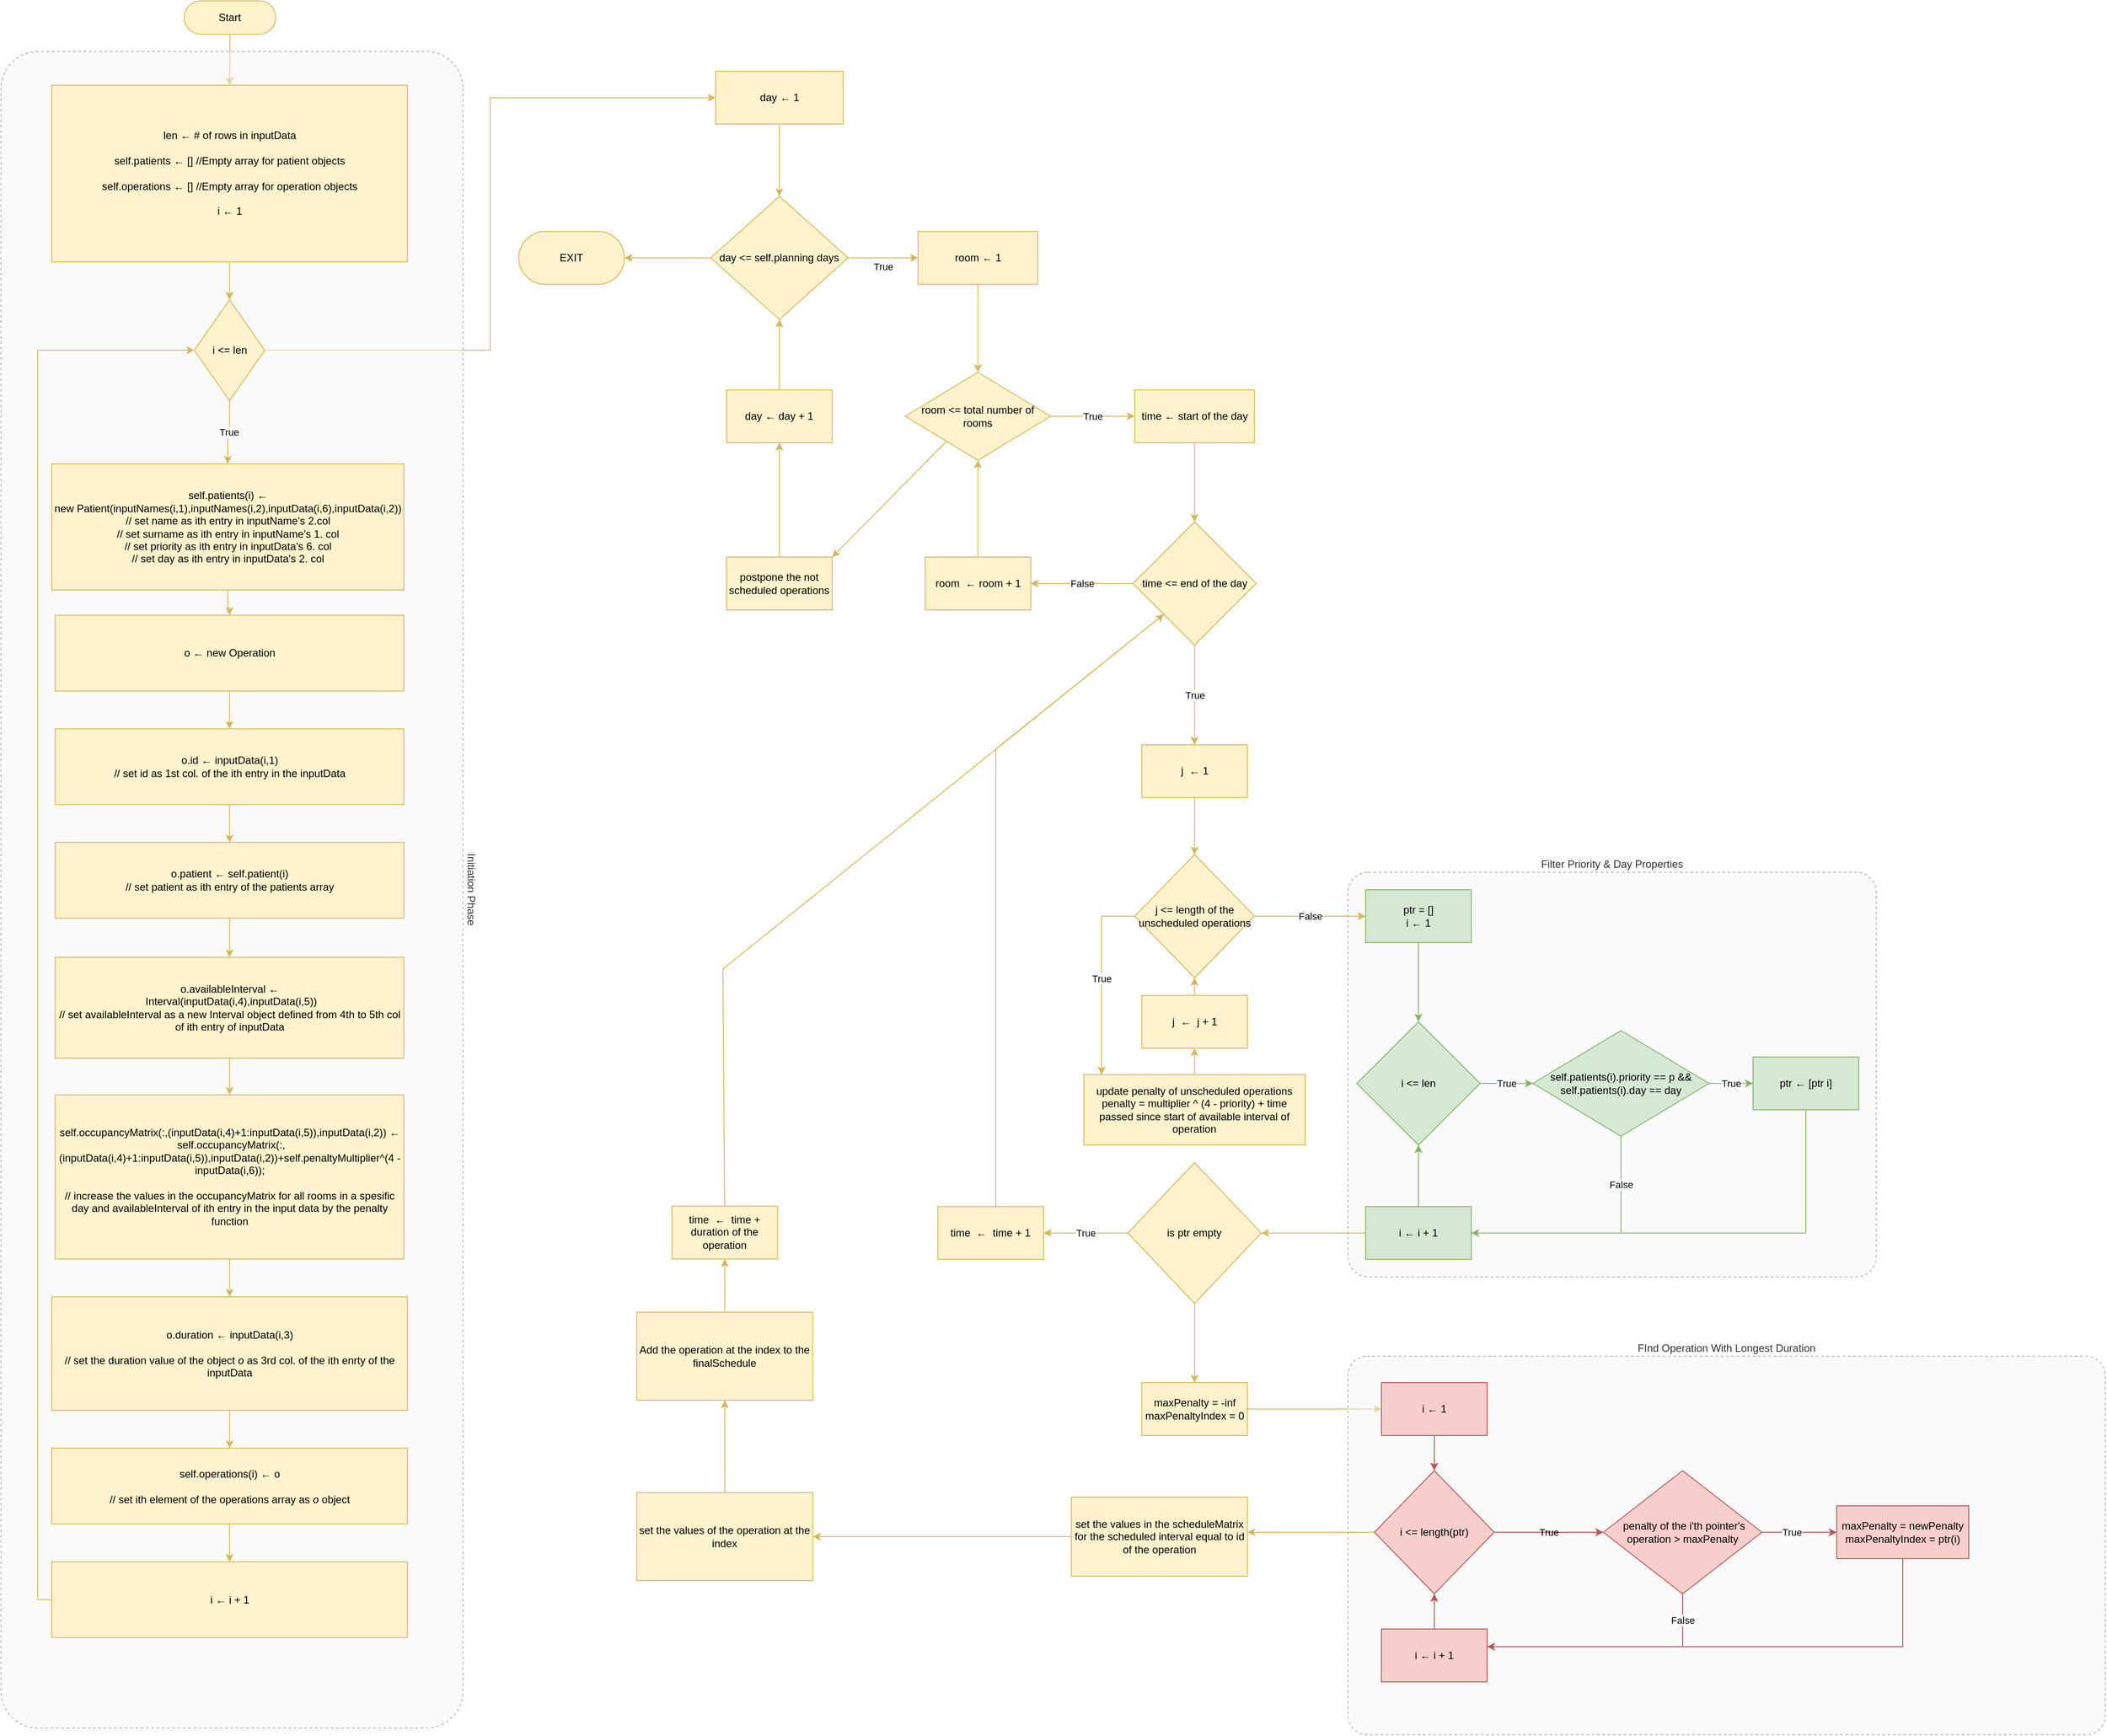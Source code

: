 <mxfile version="19.0.3" type="device"><diagram id="eNpWRdCB4nV_SBzrizRr" name="Page-1"><mxGraphModel dx="2170" dy="865" grid="1" gridSize="10" guides="1" tooltips="1" connect="1" arrows="1" fold="1" page="1" pageScale="1" pageWidth="850" pageHeight="1100" math="0" shadow="0"><root><mxCell id="0"/><mxCell id="1" parent="0"/><mxCell id="lg4ajutLQbC5wAwhE1oX-211" value="Filter Priority &amp;amp; Day Properties&lt;br&gt;" style="rounded=1;whiteSpace=wrap;html=1;dashed=1;opacity=50;perimeterSpacing=0;glass=0;sketch=0;strokeWidth=1;arcSize=5;labelPosition=center;verticalLabelPosition=top;align=center;verticalAlign=bottom;strokeColor=#666666;fillColor=#f5f5f5;fontColor=#333333;" vertex="1" parent="1"><mxGeometry x="720" y="1060.0" width="600" height="460" as="geometry"/></mxCell><mxCell id="lg4ajutLQbC5wAwhE1oX-5" value="Start" style="rounded=1;whiteSpace=wrap;html=1;arcSize=50;fillColor=#fff2cc;strokeColor=#d6b656;" vertex="1" parent="1"><mxGeometry x="-601.8" y="70" width="104" height="38" as="geometry"/></mxCell><mxCell id="lg4ajutLQbC5wAwhE1oX-17" value="" style="edgeStyle=orthogonalEdgeStyle;rounded=0;orthogonalLoop=1;jettySize=auto;html=1;fillColor=#fff2cc;strokeColor=#d6b656;" edge="1" parent="1" source="lg4ajutLQbC5wAwhE1oX-12" target="lg4ajutLQbC5wAwhE1oX-16"><mxGeometry relative="1" as="geometry"/></mxCell><mxCell id="lg4ajutLQbC5wAwhE1oX-12" value="day&amp;nbsp;← 1" style="rounded=0;whiteSpace=wrap;html=1;fillColor=#fff2cc;strokeColor=#d6b656;" vertex="1" parent="1"><mxGeometry x="1.7" y="150.0" width="145" height="60" as="geometry"/></mxCell><mxCell id="lg4ajutLQbC5wAwhE1oX-19" value="True" style="edgeStyle=orthogonalEdgeStyle;rounded=0;orthogonalLoop=1;jettySize=auto;html=1;fillColor=#fff2cc;strokeColor=#d6b656;" edge="1" parent="1" source="lg4ajutLQbC5wAwhE1oX-16" target="lg4ajutLQbC5wAwhE1oX-18"><mxGeometry x="-0.006" y="-10" relative="1" as="geometry"><mxPoint as="offset"/></mxGeometry></mxCell><mxCell id="lg4ajutLQbC5wAwhE1oX-198" value="" style="edgeStyle=orthogonalEdgeStyle;rounded=0;orthogonalLoop=1;jettySize=auto;html=1;startArrow=none;startFill=0;endArrow=classic;endFill=1;strokeColor=#d6b656;fillColor=#fff2cc;" edge="1" parent="1" source="lg4ajutLQbC5wAwhE1oX-16" target="lg4ajutLQbC5wAwhE1oX-197"><mxGeometry relative="1" as="geometry"/></mxCell><mxCell id="lg4ajutLQbC5wAwhE1oX-16" value="day &amp;lt;= self.planning days" style="rhombus;whiteSpace=wrap;html=1;rounded=0;fillColor=#fff2cc;strokeColor=#d6b656;" vertex="1" parent="1"><mxGeometry x="-3.8" y="292.0" width="156" height="140" as="geometry"/></mxCell><mxCell id="lg4ajutLQbC5wAwhE1oX-21" value="" style="edgeStyle=orthogonalEdgeStyle;rounded=0;orthogonalLoop=1;jettySize=auto;html=1;fillColor=#fff2cc;strokeColor=#d6b656;" edge="1" parent="1" source="lg4ajutLQbC5wAwhE1oX-18" target="lg4ajutLQbC5wAwhE1oX-20"><mxGeometry relative="1" as="geometry"><Array as="points"><mxPoint x="299.7" y="492.0"/><mxPoint x="299.7" y="492.0"/></Array></mxGeometry></mxCell><mxCell id="lg4ajutLQbC5wAwhE1oX-18" value="room ← 1" style="whiteSpace=wrap;html=1;rounded=0;fillColor=#fff2cc;strokeColor=#d6b656;" vertex="1" parent="1"><mxGeometry x="231.7" y="332.0" width="136" height="60" as="geometry"/></mxCell><mxCell id="lg4ajutLQbC5wAwhE1oX-23" value="True" style="edgeStyle=orthogonalEdgeStyle;rounded=0;orthogonalLoop=1;jettySize=auto;html=1;fillColor=#fff2cc;strokeColor=#d6b656;entryX=0;entryY=0.5;entryDx=0;entryDy=0;" edge="1" parent="1" source="lg4ajutLQbC5wAwhE1oX-20" target="lg4ajutLQbC5wAwhE1oX-205"><mxGeometry x="0.001" relative="1" as="geometry"><mxPoint x="420" y="630" as="targetPoint"/><mxPoint as="offset"/></mxGeometry></mxCell><mxCell id="lg4ajutLQbC5wAwhE1oX-282" style="edgeStyle=none;rounded=0;orthogonalLoop=1;jettySize=auto;html=1;exitX=0.283;exitY=0.785;exitDx=0;exitDy=0;entryX=1;entryY=0;entryDx=0;entryDy=0;labelBackgroundColor=default;startArrow=none;startFill=0;endArrow=classic;endFill=1;strokeColor=#d6b656;elbow=vertical;exitPerimeter=0;fillColor=#fff2cc;" edge="1" parent="1" source="lg4ajutLQbC5wAwhE1oX-20" target="lg4ajutLQbC5wAwhE1oX-281"><mxGeometry relative="1" as="geometry"/></mxCell><mxCell id="lg4ajutLQbC5wAwhE1oX-20" value="room &amp;lt;= total number of rooms" style="rhombus;whiteSpace=wrap;html=1;rounded=0;fillColor=#fff2cc;strokeColor=#d6b656;" vertex="1" parent="1"><mxGeometry x="217.2" y="492.0" width="165" height="100" as="geometry"/></mxCell><mxCell id="lg4ajutLQbC5wAwhE1oX-105" value="False" style="edgeStyle=orthogonalEdgeStyle;rounded=0;orthogonalLoop=1;jettySize=auto;html=1;startArrow=none;startFill=0;endArrow=classic;endFill=1;strokeColor=#d6b656;fillColor=#fff2cc;" edge="1" parent="1" source="lg4ajutLQbC5wAwhE1oX-74" target="lg4ajutLQbC5wAwhE1oX-104"><mxGeometry relative="1" as="geometry"/></mxCell><mxCell id="lg4ajutLQbC5wAwhE1oX-108" value="True" style="edgeStyle=orthogonalEdgeStyle;rounded=0;orthogonalLoop=1;jettySize=auto;html=1;startArrow=none;startFill=0;endArrow=classic;endFill=1;strokeColor=#d6b656;fillColor=#fff2cc;exitX=0.5;exitY=1;exitDx=0;exitDy=0;entryX=0.5;entryY=0;entryDx=0;entryDy=0;" edge="1" parent="1" source="lg4ajutLQbC5wAwhE1oX-74" target="lg4ajutLQbC5wAwhE1oX-76"><mxGeometry relative="1" as="geometry"><Array as="points"><mxPoint x="546" y="860"/><mxPoint x="546" y="860"/></Array></mxGeometry></mxCell><mxCell id="lg4ajutLQbC5wAwhE1oX-74" value="time &amp;lt;= end of the day" style="rhombus;whiteSpace=wrap;html=1;rounded=0;fillColor=#fff2cc;strokeColor=#d6b656;" vertex="1" parent="1"><mxGeometry x="475.7" y="662.0" width="140" height="140" as="geometry"/></mxCell><mxCell id="lg4ajutLQbC5wAwhE1oX-101" style="edgeStyle=orthogonalEdgeStyle;rounded=0;orthogonalLoop=1;jettySize=auto;html=1;entryX=0.5;entryY=1;entryDx=0;entryDy=0;startArrow=none;startFill=0;endArrow=classic;endFill=1;strokeColor=#d6b656;fillColor=#fff2cc;" edge="1" parent="1" source="lg4ajutLQbC5wAwhE1oX-99" target="lg4ajutLQbC5wAwhE1oX-16"><mxGeometry relative="1" as="geometry"/></mxCell><mxCell id="lg4ajutLQbC5wAwhE1oX-99" value="day&amp;nbsp;← day + 1" style="whiteSpace=wrap;html=1;rounded=0;fillColor=#fff2cc;strokeColor=#d6b656;" vertex="1" parent="1"><mxGeometry x="14.2" y="512.0" width="120" height="60" as="geometry"/></mxCell><mxCell id="lg4ajutLQbC5wAwhE1oX-106" style="edgeStyle=orthogonalEdgeStyle;rounded=0;orthogonalLoop=1;jettySize=auto;html=1;entryX=0.5;entryY=1;entryDx=0;entryDy=0;startArrow=none;startFill=0;endArrow=classic;endFill=1;strokeColor=#d6b656;fillColor=#fff2cc;" edge="1" parent="1" source="lg4ajutLQbC5wAwhE1oX-104" target="lg4ajutLQbC5wAwhE1oX-20"><mxGeometry relative="1" as="geometry"/></mxCell><mxCell id="lg4ajutLQbC5wAwhE1oX-104" value="room&amp;nbsp;&amp;nbsp;← room + 1" style="whiteSpace=wrap;html=1;rounded=0;fillColor=#fff2cc;strokeColor=#d6b656;" vertex="1" parent="1"><mxGeometry x="239.7" y="702.0" width="120" height="60" as="geometry"/></mxCell><mxCell id="lg4ajutLQbC5wAwhE1oX-228" value="False" style="edgeStyle=orthogonalEdgeStyle;rounded=0;orthogonalLoop=1;jettySize=auto;html=1;labelBackgroundColor=default;startArrow=none;startFill=0;endArrow=classic;endFill=1;strokeColor=#d6b656;fillColor=#fff2cc;" edge="1" parent="1" source="lg4ajutLQbC5wAwhE1oX-80" target="lg4ajutLQbC5wAwhE1oX-212"><mxGeometry relative="1" as="geometry"/></mxCell><mxCell id="lg4ajutLQbC5wAwhE1oX-234" value="True" style="edgeStyle=orthogonalEdgeStyle;rounded=0;orthogonalLoop=1;jettySize=auto;html=1;labelBackgroundColor=default;startArrow=none;startFill=0;endArrow=classic;endFill=1;strokeColor=#d6b656;fillColor=#fff2cc;" edge="1" parent="1" source="lg4ajutLQbC5wAwhE1oX-80" target="lg4ajutLQbC5wAwhE1oX-82"><mxGeometry relative="1" as="geometry"><Array as="points"><mxPoint x="440" y="1110"/><mxPoint x="440" y="1320"/></Array></mxGeometry></mxCell><mxCell id="lg4ajutLQbC5wAwhE1oX-80" value="j &amp;lt;= length of the unscheduled operations" style="rhombus;whiteSpace=wrap;html=1;rounded=0;fillColor=#fff2cc;strokeColor=#d6b656;" vertex="1" parent="1"><mxGeometry x="477.7" y="1040" width="136" height="140" as="geometry"/></mxCell><mxCell id="lg4ajutLQbC5wAwhE1oX-233" style="edgeStyle=orthogonalEdgeStyle;rounded=0;orthogonalLoop=1;jettySize=auto;html=1;entryX=0.5;entryY=1;entryDx=0;entryDy=0;labelBackgroundColor=default;startArrow=none;startFill=0;endArrow=classic;endFill=1;strokeColor=#d6b656;fillColor=#fff2cc;" edge="1" parent="1" source="lg4ajutLQbC5wAwhE1oX-82" target="lg4ajutLQbC5wAwhE1oX-89"><mxGeometry relative="1" as="geometry"/></mxCell><mxCell id="lg4ajutLQbC5wAwhE1oX-82" value="update penalty of unscheduled operations&lt;br&gt;penalty = multiplier ^ (4 - priority) + time passed since start of available interval of operation" style="whiteSpace=wrap;html=1;rounded=0;fillColor=#fff2cc;strokeColor=#d6b656;" vertex="1" parent="1"><mxGeometry x="420" y="1290" width="251.4" height="80" as="geometry"/></mxCell><mxCell id="lg4ajutLQbC5wAwhE1oX-89" value="j&amp;nbsp;&amp;nbsp;←&amp;nbsp; j + 1" style="whiteSpace=wrap;html=1;rounded=0;fillColor=#fff2cc;strokeColor=#d6b656;" vertex="1" parent="1"><mxGeometry x="485.7" y="1200" width="120" height="60" as="geometry"/></mxCell><mxCell id="lg4ajutLQbC5wAwhE1oX-91" style="edgeStyle=orthogonalEdgeStyle;rounded=0;orthogonalLoop=1;jettySize=auto;html=1;startArrow=none;startFill=0;endArrow=classic;endFill=1;strokeColor=#d6b656;entryX=0.5;entryY=1;entryDx=0;entryDy=0;fillColor=#fff2cc;" edge="1" parent="1" source="lg4ajutLQbC5wAwhE1oX-89" target="lg4ajutLQbC5wAwhE1oX-80"><mxGeometry relative="1" as="geometry"><mxPoint x="858" y="965.19" as="targetPoint"/></mxGeometry></mxCell><mxCell id="lg4ajutLQbC5wAwhE1oX-76" value="j&amp;nbsp;&amp;nbsp;← 1" style="whiteSpace=wrap;html=1;rounded=0;fillColor=#fff2cc;strokeColor=#d6b656;" vertex="1" parent="1"><mxGeometry x="485.7" y="915.19" width="120" height="60" as="geometry"/></mxCell><mxCell id="lg4ajutLQbC5wAwhE1oX-81" value="" style="edgeStyle=orthogonalEdgeStyle;rounded=0;orthogonalLoop=1;jettySize=auto;html=1;startArrow=none;startFill=0;endArrow=classic;endFill=1;strokeColor=#d6b656;fillColor=#fff2cc;entryX=0.5;entryY=0;entryDx=0;entryDy=0;" edge="1" parent="1" source="lg4ajutLQbC5wAwhE1oX-76" target="lg4ajutLQbC5wAwhE1oX-80"><mxGeometry relative="1" as="geometry"><mxPoint x="858" y="802" as="targetPoint"/></mxGeometry></mxCell><mxCell id="lg4ajutLQbC5wAwhE1oX-197" value="EXIT" style="whiteSpace=wrap;html=1;rounded=1;arcSize=50;fillColor=#fff2cc;strokeColor=#d6b656;" vertex="1" parent="1"><mxGeometry x="-221.8" y="332.0" width="120" height="60" as="geometry"/></mxCell><mxCell id="lg4ajutLQbC5wAwhE1oX-26" style="edgeStyle=orthogonalEdgeStyle;rounded=0;orthogonalLoop=1;jettySize=auto;html=1;entryX=0.5;entryY=0;entryDx=0;entryDy=0;fillColor=#fff2cc;strokeColor=#d6b656;" edge="1" parent="1" source="lg4ajutLQbC5wAwhE1oX-5" target="lg4ajutLQbC5wAwhE1oX-24"><mxGeometry relative="1" as="geometry"/></mxCell><mxCell id="lg4ajutLQbC5wAwhE1oX-196" style="edgeStyle=orthogonalEdgeStyle;rounded=0;orthogonalLoop=1;jettySize=auto;html=1;entryX=0;entryY=0.5;entryDx=0;entryDy=0;startArrow=none;startFill=0;endArrow=classic;endFill=1;strokeColor=#d6b656;fillColor=#fff2cc;" edge="1" parent="1" source="lg4ajutLQbC5wAwhE1oX-27" target="lg4ajutLQbC5wAwhE1oX-12"><mxGeometry relative="1" as="geometry"/></mxCell><mxCell id="lg4ajutLQbC5wAwhE1oX-51" value="Initiation Phase" style="rounded=1;whiteSpace=wrap;html=1;fillColor=#f5f5f5;strokeColor=#666666;dashed=1;opacity=50;rotation=90;labelPosition=center;verticalLabelPosition=top;align=center;verticalAlign=bottom;arcSize=8;fontColor=#333333;" vertex="1" parent="1"><mxGeometry x="-1500" y="817.68" width="1905" height="524.62" as="geometry"/></mxCell><mxCell id="lg4ajutLQbC5wAwhE1oX-24" value="len&amp;nbsp;← # of rows in inputData&lt;br&gt;&lt;br&gt;self.patients&amp;nbsp;← [] //Empty array for patient objects&lt;br&gt;&lt;br&gt;self.operations&amp;nbsp;← [] //Empty array for operation objects&lt;br&gt;&lt;br&gt;i&amp;nbsp;← 1" style="rounded=0;whiteSpace=wrap;html=1;fillColor=#fff2cc;strokeColor=#d6b656;" vertex="1" parent="1"><mxGeometry x="-752.3" y="165.849" width="404.0" height="200.755" as="geometry"/></mxCell><mxCell id="lg4ajutLQbC5wAwhE1oX-27" value="i &amp;lt;= len" style="rhombus;whiteSpace=wrap;html=1;rounded=0;fillColor=#fff2cc;strokeColor=#d6b656;" vertex="1" parent="1"><mxGeometry x="-590.3" y="409.623" width="80.0" height="114.717" as="geometry"/></mxCell><mxCell id="lg4ajutLQbC5wAwhE1oX-28" value="" style="edgeStyle=orthogonalEdgeStyle;rounded=0;orthogonalLoop=1;jettySize=auto;html=1;fillColor=#fff2cc;strokeColor=#d6b656;" edge="1" parent="1" source="lg4ajutLQbC5wAwhE1oX-24" target="lg4ajutLQbC5wAwhE1oX-27"><mxGeometry relative="1" as="geometry"/></mxCell><mxCell id="lg4ajutLQbC5wAwhE1oX-29" value="self.patients(i)&amp;nbsp;← new&amp;nbsp;Patient(inputNames(i,1),inputNames(i,2),inputData(i,6),inputData(i,2))&lt;br&gt;// set name as ith entry in inputName's 2.col&lt;br&gt;// set surname as ith entry in inputName's 1. col&lt;br&gt;// set priority as ith entry in inputData's 6. col&lt;br&gt;// set day as ith entry in inputData's 2. col" style="whiteSpace=wrap;html=1;rounded=0;fillColor=#fff2cc;strokeColor=#d6b656;" vertex="1" parent="1"><mxGeometry x="-752.3" y="596.038" width="400.0" height="143.396" as="geometry"/></mxCell><mxCell id="lg4ajutLQbC5wAwhE1oX-30" value="True" style="edgeStyle=orthogonalEdgeStyle;rounded=0;orthogonalLoop=1;jettySize=auto;html=1;fillColor=#fff2cc;strokeColor=#d6b656;" edge="1" parent="1" source="lg4ajutLQbC5wAwhE1oX-27" target="lg4ajutLQbC5wAwhE1oX-29"><mxGeometry relative="1" as="geometry"/></mxCell><mxCell id="lg4ajutLQbC5wAwhE1oX-31" value="o&amp;nbsp;← new Operation" style="whiteSpace=wrap;html=1;rounded=0;fillColor=#fff2cc;strokeColor=#d6b656;" vertex="1" parent="1"><mxGeometry x="-748.3" y="768.113" width="396.0" height="86.038" as="geometry"/></mxCell><mxCell id="lg4ajutLQbC5wAwhE1oX-32" value="" style="edgeStyle=orthogonalEdgeStyle;rounded=0;orthogonalLoop=1;jettySize=auto;html=1;fillColor=#fff2cc;strokeColor=#d6b656;" edge="1" parent="1" source="lg4ajutLQbC5wAwhE1oX-29" target="lg4ajutLQbC5wAwhE1oX-31"><mxGeometry relative="1" as="geometry"/></mxCell><mxCell id="lg4ajutLQbC5wAwhE1oX-33" value="o.id&amp;nbsp;← inputData(i,1)&lt;br&gt;// set id as 1st col. of the ith entry in the inputData" style="whiteSpace=wrap;html=1;rounded=0;fillColor=#fff2cc;strokeColor=#d6b656;" vertex="1" parent="1"><mxGeometry x="-748.3" y="897.17" width="396.0" height="86.038" as="geometry"/></mxCell><mxCell id="lg4ajutLQbC5wAwhE1oX-34" value="" style="edgeStyle=orthogonalEdgeStyle;rounded=0;orthogonalLoop=1;jettySize=auto;html=1;fillColor=#fff2cc;strokeColor=#d6b656;" edge="1" parent="1" source="lg4ajutLQbC5wAwhE1oX-31" target="lg4ajutLQbC5wAwhE1oX-33"><mxGeometry relative="1" as="geometry"/></mxCell><mxCell id="lg4ajutLQbC5wAwhE1oX-35" value="o.patient&amp;nbsp;← self.patient(i)&lt;br&gt;// set patient as ith entry of the patients array" style="whiteSpace=wrap;html=1;rounded=0;fillColor=#fff2cc;strokeColor=#d6b656;" vertex="1" parent="1"><mxGeometry x="-748.3" y="1026.226" width="396.0" height="86.038" as="geometry"/></mxCell><mxCell id="lg4ajutLQbC5wAwhE1oX-36" value="" style="edgeStyle=orthogonalEdgeStyle;rounded=0;orthogonalLoop=1;jettySize=auto;html=1;fillColor=#fff2cc;strokeColor=#d6b656;" edge="1" parent="1" source="lg4ajutLQbC5wAwhE1oX-33" target="lg4ajutLQbC5wAwhE1oX-35"><mxGeometry relative="1" as="geometry"/></mxCell><mxCell id="lg4ajutLQbC5wAwhE1oX-37" value="o.availableInterval ←&lt;br&gt;&amp;nbsp;Interval(inputData(i,4),inputData(i,5))&lt;br&gt;// set availableInterval as a new Interval object defined from 4th to 5th col of ith entry of inputData" style="whiteSpace=wrap;html=1;rounded=0;fillColor=#fff2cc;strokeColor=#d6b656;" vertex="1" parent="1"><mxGeometry x="-748.3" y="1156.717" width="396.0" height="114.717" as="geometry"/></mxCell><mxCell id="lg4ajutLQbC5wAwhE1oX-38" value="" style="edgeStyle=orthogonalEdgeStyle;rounded=0;orthogonalLoop=1;jettySize=auto;html=1;fillColor=#fff2cc;strokeColor=#d6b656;" edge="1" parent="1" source="lg4ajutLQbC5wAwhE1oX-35" target="lg4ajutLQbC5wAwhE1oX-37"><mxGeometry relative="1" as="geometry"/></mxCell><mxCell id="lg4ajutLQbC5wAwhE1oX-39" value="self.occupancyMatrix(:,(inputData(i,4)+1:inputData(i,5)),inputData(i,2)) ←&lt;br&gt;&amp;nbsp;self.occupancyMatrix(:,(inputData(i,4)+1:inputData(i,5)),inputData(i,2))+self.penaltyMultiplier^(4 - inputData(i,6));&lt;br&gt;&lt;br&gt;// increase the values in the occupancyMatrix for all rooms in a spesific day and availableInterval of ith entry in the input data by the penalty function" style="whiteSpace=wrap;html=1;rounded=0;fillColor=#fff2cc;strokeColor=#d6b656;" vertex="1" parent="1"><mxGeometry x="-748.3" y="1313.019" width="396.0" height="186.415" as="geometry"/></mxCell><mxCell id="lg4ajutLQbC5wAwhE1oX-40" value="" style="edgeStyle=orthogonalEdgeStyle;rounded=0;orthogonalLoop=1;jettySize=auto;html=1;fillColor=#fff2cc;strokeColor=#d6b656;" edge="1" parent="1" source="lg4ajutLQbC5wAwhE1oX-37" target="lg4ajutLQbC5wAwhE1oX-39"><mxGeometry relative="1" as="geometry"/></mxCell><mxCell id="lg4ajutLQbC5wAwhE1oX-41" value="o.duration&amp;nbsp;← inputData(i,3)&lt;br&gt;&lt;br&gt;// set the duration value of the object &lt;i&gt;o &lt;/i&gt;as 3rd col. of the ith enrty of the inputData" style="whiteSpace=wrap;html=1;rounded=0;fillColor=#fff2cc;strokeColor=#d6b656;" vertex="1" parent="1"><mxGeometry x="-752.3" y="1542.453" width="404.0" height="129.057" as="geometry"/></mxCell><mxCell id="lg4ajutLQbC5wAwhE1oX-42" value="" style="edgeStyle=orthogonalEdgeStyle;rounded=0;orthogonalLoop=1;jettySize=auto;html=1;fillColor=#fff2cc;strokeColor=#d6b656;" edge="1" parent="1" source="lg4ajutLQbC5wAwhE1oX-39" target="lg4ajutLQbC5wAwhE1oX-41"><mxGeometry relative="1" as="geometry"/></mxCell><mxCell id="lg4ajutLQbC5wAwhE1oX-43" value="self.operations(i) ← o&lt;br&gt;&lt;br&gt;// set ith element of the operations array as &lt;i&gt;o&lt;/i&gt;&amp;nbsp;object" style="whiteSpace=wrap;html=1;rounded=0;fillColor=#fff2cc;strokeColor=#d6b656;" vertex="1" parent="1"><mxGeometry x="-752.3" y="1714.528" width="404.0" height="86.038" as="geometry"/></mxCell><mxCell id="lg4ajutLQbC5wAwhE1oX-44" value="" style="edgeStyle=orthogonalEdgeStyle;rounded=0;orthogonalLoop=1;jettySize=auto;html=1;fillColor=#fff2cc;strokeColor=#d6b656;" edge="1" parent="1" source="lg4ajutLQbC5wAwhE1oX-41" target="lg4ajutLQbC5wAwhE1oX-43"><mxGeometry relative="1" as="geometry"/></mxCell><mxCell id="lg4ajutLQbC5wAwhE1oX-48" style="edgeStyle=orthogonalEdgeStyle;rounded=0;orthogonalLoop=1;jettySize=auto;html=1;entryX=0;entryY=0.5;entryDx=0;entryDy=0;fillColor=#fff2cc;strokeColor=#d6b656;" edge="1" parent="1" source="lg4ajutLQbC5wAwhE1oX-46" target="lg4ajutLQbC5wAwhE1oX-27"><mxGeometry relative="1" as="geometry"><Array as="points"><mxPoint x="-768.3" y="1886.604"/><mxPoint x="-768.3" y="466.981"/></Array></mxGeometry></mxCell><mxCell id="lg4ajutLQbC5wAwhE1oX-46" value="i ← i + 1" style="whiteSpace=wrap;html=1;rounded=0;fillColor=#fff2cc;strokeColor=#d6b656;" vertex="1" parent="1"><mxGeometry x="-752.3" y="1843.585" width="404.0" height="86.038" as="geometry"/></mxCell><mxCell id="lg4ajutLQbC5wAwhE1oX-47" value="" style="edgeStyle=orthogonalEdgeStyle;rounded=0;orthogonalLoop=1;jettySize=auto;html=1;fillColor=#fff2cc;strokeColor=#d6b656;" edge="1" parent="1" source="lg4ajutLQbC5wAwhE1oX-43" target="lg4ajutLQbC5wAwhE1oX-46"><mxGeometry relative="1" as="geometry"/></mxCell><mxCell id="lg4ajutLQbC5wAwhE1oX-206" style="edgeStyle=orthogonalEdgeStyle;rounded=0;orthogonalLoop=1;jettySize=auto;html=1;labelBackgroundColor=none;startArrow=none;startFill=0;endArrow=classic;endFill=1;strokeColor=#d6b656;fillColor=#fff2cc;" edge="1" parent="1" source="lg4ajutLQbC5wAwhE1oX-205" target="lg4ajutLQbC5wAwhE1oX-74"><mxGeometry relative="1" as="geometry"/></mxCell><mxCell id="lg4ajutLQbC5wAwhE1oX-205" value="time ← start of the day" style="whiteSpace=wrap;html=1;rounded=0;fillColor=#fff2cc;strokeColor=#d6b656;" vertex="1" parent="1"><mxGeometry x="477.7" y="512.0" width="136" height="60" as="geometry"/></mxCell><mxCell id="lg4ajutLQbC5wAwhE1oX-238" value="True" style="edgeStyle=none;rounded=0;orthogonalLoop=1;jettySize=auto;html=1;labelBackgroundColor=default;startArrow=none;startFill=0;endArrow=classic;endFill=1;strokeColor=#d6b656;fillColor=#fff2cc;" edge="1" parent="1" source="lg4ajutLQbC5wAwhE1oX-231" target="lg4ajutLQbC5wAwhE1oX-237"><mxGeometry relative="1" as="geometry"/></mxCell><mxCell id="lg4ajutLQbC5wAwhE1oX-242" value="" style="edgeStyle=none;rounded=0;orthogonalLoop=1;jettySize=auto;html=1;labelBackgroundColor=default;startArrow=none;startFill=0;endArrow=classic;endFill=1;strokeColor=#d6b656;fillColor=#fff2cc;" edge="1" parent="1" source="lg4ajutLQbC5wAwhE1oX-231" target="lg4ajutLQbC5wAwhE1oX-241"><mxGeometry relative="1" as="geometry"/></mxCell><mxCell id="lg4ajutLQbC5wAwhE1oX-231" value="is ptr empty" style="rhombus;whiteSpace=wrap;html=1;fillColor=#fff2cc;strokeColor=#d6b656;rounded=0;" vertex="1" parent="1"><mxGeometry x="470" y="1390" width="151.4" height="160" as="geometry"/></mxCell><mxCell id="lg4ajutLQbC5wAwhE1oX-232" value="" style="edgeStyle=orthogonalEdgeStyle;rounded=0;orthogonalLoop=1;jettySize=auto;html=1;labelBackgroundColor=default;startArrow=none;startFill=0;endArrow=classic;endFill=1;strokeColor=#d6b656;fillColor=#fff2cc;" edge="1" parent="1" source="lg4ajutLQbC5wAwhE1oX-220" target="lg4ajutLQbC5wAwhE1oX-231"><mxGeometry relative="1" as="geometry"/></mxCell><mxCell id="lg4ajutLQbC5wAwhE1oX-239" style="edgeStyle=none;rounded=0;orthogonalLoop=1;jettySize=auto;html=1;entryX=0;entryY=1;entryDx=0;entryDy=0;labelBackgroundColor=default;startArrow=none;startFill=0;endArrow=classic;endFill=1;strokeColor=#d6b656;fillColor=#fff2cc;" edge="1" parent="1" target="lg4ajutLQbC5wAwhE1oX-74"><mxGeometry relative="1" as="geometry"><mxPoint x="320" y="1440" as="sourcePoint"/><Array as="points"><mxPoint x="320" y="920"/></Array></mxGeometry></mxCell><mxCell id="lg4ajutLQbC5wAwhE1oX-237" value="time&amp;nbsp;&amp;nbsp;←&amp;nbsp; time + 1" style="rounded=0;whiteSpace=wrap;html=1;fillColor=#fff2cc;strokeColor=#d6b656;" vertex="1" parent="1"><mxGeometry x="254.3" y="1440" width="120" height="60" as="geometry"/></mxCell><mxCell id="lg4ajutLQbC5wAwhE1oX-261" style="edgeStyle=none;rounded=0;orthogonalLoop=1;jettySize=auto;html=1;labelBackgroundColor=default;startArrow=none;startFill=0;endArrow=classic;endFill=1;strokeColor=#d6b656;fillColor=#fff2cc;" edge="1" parent="1" source="lg4ajutLQbC5wAwhE1oX-241" target="lg4ajutLQbC5wAwhE1oX-259"><mxGeometry relative="1" as="geometry"/></mxCell><mxCell id="lg4ajutLQbC5wAwhE1oX-241" value="maxPenalty = -inf&lt;br&gt;maxPenaltyIndex = 0" style="whiteSpace=wrap;html=1;fillColor=#fff2cc;strokeColor=#d6b656;rounded=0;" vertex="1" parent="1"><mxGeometry x="485.7" y="1640" width="120" height="60" as="geometry"/></mxCell><mxCell id="lg4ajutLQbC5wAwhE1oX-212" value="ptr = []&lt;br&gt;i&amp;nbsp;← 1" style="whiteSpace=wrap;html=1;rounded=0;fillColor=#d5e8d4;strokeColor=#82b366;" vertex="1" parent="1"><mxGeometry x="740" y="1080.0" width="120" height="60" as="geometry"/></mxCell><mxCell id="lg4ajutLQbC5wAwhE1oX-213" value="i &amp;lt;= len" style="rhombus;whiteSpace=wrap;html=1;rounded=0;fillColor=#d5e8d4;strokeColor=#82b366;" vertex="1" parent="1"><mxGeometry x="730" y="1230.0" width="140" height="140" as="geometry"/></mxCell><mxCell id="lg4ajutLQbC5wAwhE1oX-214" value="" style="edgeStyle=orthogonalEdgeStyle;rounded=0;orthogonalLoop=1;jettySize=auto;html=1;fillColor=#d5e8d4;strokeColor=#82b366;" edge="1" parent="1" source="lg4ajutLQbC5wAwhE1oX-212" target="lg4ajutLQbC5wAwhE1oX-213"><mxGeometry relative="1" as="geometry"/></mxCell><mxCell id="lg4ajutLQbC5wAwhE1oX-215" value="False" style="edgeStyle=orthogonalEdgeStyle;rounded=0;orthogonalLoop=1;jettySize=auto;html=1;endArrow=none;endFill=0;fillColor=#d5e8d4;strokeColor=#82b366;" edge="1" parent="1" source="lg4ajutLQbC5wAwhE1oX-216"><mxGeometry relative="1" as="geometry"><mxPoint x="1030.0" y="1470" as="targetPoint"/><Array as="points"><mxPoint x="1030" y="1420.0"/></Array></mxGeometry></mxCell><mxCell id="lg4ajutLQbC5wAwhE1oX-216" value="self.patients(i).priority == p &amp;amp;&amp;amp; self.patients(i).day == day" style="rhombus;whiteSpace=wrap;html=1;rounded=0;fillColor=#d5e8d4;strokeColor=#82b366;" vertex="1" parent="1"><mxGeometry x="930" y="1240.0" width="200" height="120" as="geometry"/></mxCell><mxCell id="lg4ajutLQbC5wAwhE1oX-217" value="True" style="edgeStyle=orthogonalEdgeStyle;rounded=0;orthogonalLoop=1;jettySize=auto;html=1;fillColor=#d5e8d4;strokeColor=#82b366;" edge="1" parent="1" source="lg4ajutLQbC5wAwhE1oX-213" target="lg4ajutLQbC5wAwhE1oX-216"><mxGeometry relative="1" as="geometry"><mxPoint as="offset"/></mxGeometry></mxCell><mxCell id="lg4ajutLQbC5wAwhE1oX-218" value="ptr ← [ptr i]" style="whiteSpace=wrap;html=1;rounded=0;fillColor=#d5e8d4;strokeColor=#82b366;" vertex="1" parent="1"><mxGeometry x="1180" y="1270.0" width="120" height="60" as="geometry"/></mxCell><mxCell id="lg4ajutLQbC5wAwhE1oX-219" value="True" style="edgeStyle=orthogonalEdgeStyle;rounded=0;orthogonalLoop=1;jettySize=auto;html=1;fillColor=#d5e8d4;strokeColor=#82b366;" edge="1" parent="1" source="lg4ajutLQbC5wAwhE1oX-216" target="lg4ajutLQbC5wAwhE1oX-218"><mxGeometry relative="1" as="geometry"/></mxCell><mxCell id="lg4ajutLQbC5wAwhE1oX-220" value="i ← i + 1" style="whiteSpace=wrap;html=1;rounded=0;fillColor=#d5e8d4;strokeColor=#82b366;" vertex="1" parent="1"><mxGeometry x="740" y="1440.0" width="120" height="60" as="geometry"/></mxCell><mxCell id="lg4ajutLQbC5wAwhE1oX-221" value="" style="edgeStyle=orthogonalEdgeStyle;rounded=0;orthogonalLoop=1;jettySize=auto;html=1;endArrow=none;endFill=0;strokeColor=#82b366;startArrow=classic;startFill=1;fillColor=#d5e8d4;" edge="1" parent="1" source="lg4ajutLQbC5wAwhE1oX-213" target="lg4ajutLQbC5wAwhE1oX-220"><mxGeometry relative="1" as="geometry"/></mxCell><mxCell id="lg4ajutLQbC5wAwhE1oX-222" style="edgeStyle=orthogonalEdgeStyle;orthogonalLoop=1;jettySize=auto;html=1;entryX=1;entryY=0.5;entryDx=0;entryDy=0;startArrow=none;startFill=0;endArrow=classic;endFill=1;strokeColor=#82b366;rounded=0;fillColor=#d5e8d4;" edge="1" parent="1" source="lg4ajutLQbC5wAwhE1oX-218" target="lg4ajutLQbC5wAwhE1oX-220"><mxGeometry relative="1" as="geometry"><Array as="points"><mxPoint x="1240" y="1470.0"/></Array></mxGeometry></mxCell><mxCell id="lg4ajutLQbC5wAwhE1oX-247" value="FInd Operation With Longest Duration" style="rounded=1;whiteSpace=wrap;html=1;dashed=1;opacity=50;perimeterSpacing=0;glass=0;sketch=0;strokeWidth=1;arcSize=5;labelPosition=center;verticalLabelPosition=top;align=center;verticalAlign=bottom;strokeColor=#666666;fillColor=#f5f5f5;connectable=0;fontColor=#333333;" vertex="1" parent="1"><mxGeometry x="720" y="1610" width="860" height="430" as="geometry"/></mxCell><mxCell id="lg4ajutLQbC5wAwhE1oX-267" style="edgeStyle=none;rounded=0;orthogonalLoop=1;jettySize=auto;html=1;labelBackgroundColor=default;startArrow=none;startFill=0;endArrow=classic;endFill=1;strokeColor=#d6b656;fillColor=#fff2cc;" edge="1" parent="1" source="lg4ajutLQbC5wAwhE1oX-248"><mxGeometry relative="1" as="geometry"><mxPoint x="605.7" y="1810" as="targetPoint"/></mxGeometry></mxCell><mxCell id="lg4ajutLQbC5wAwhE1oX-248" value="i &amp;lt;= length(ptr)" style="rhombus;whiteSpace=wrap;html=1;rounded=0;fillColor=#f8cecc;strokeColor=#b85450;" vertex="1" parent="1"><mxGeometry x="750" y="1740" width="136" height="140" as="geometry"/></mxCell><mxCell id="lg4ajutLQbC5wAwhE1oX-250" value="True" style="edgeStyle=orthogonalEdgeStyle;rounded=0;orthogonalLoop=1;jettySize=auto;html=1;startArrow=none;startFill=0;endArrow=classic;endFill=1;strokeColor=#b85450;fillColor=#f8cecc;labelBackgroundColor=none;entryX=0;entryY=0.5;entryDx=0;entryDy=0;" edge="1" parent="1" source="lg4ajutLQbC5wAwhE1oX-248" target="lg4ajutLQbC5wAwhE1oX-252"><mxGeometry relative="1" as="geometry"><mxPoint x="980" y="1810" as="targetPoint"/></mxGeometry></mxCell><mxCell id="lg4ajutLQbC5wAwhE1oX-251" value="False" style="edgeStyle=orthogonalEdgeStyle;rounded=0;orthogonalLoop=1;jettySize=auto;html=1;startArrow=none;startFill=0;endArrow=none;endFill=0;strokeColor=#b85450;fillColor=#f8cecc;exitX=0.5;exitY=1;exitDx=0;exitDy=0;" edge="1" parent="1" source="lg4ajutLQbC5wAwhE1oX-252"><mxGeometry relative="1" as="geometry"><mxPoint x="1100" y="1940" as="targetPoint"/><mxPoint x="1230" y="1740" as="sourcePoint"/><Array as="points"><mxPoint x="1100" y="1920"/><mxPoint x="1100" y="1920"/></Array></mxGeometry></mxCell><mxCell id="lg4ajutLQbC5wAwhE1oX-252" value="&amp;nbsp;penalty of the i'th pointer's operation &amp;gt; maxPenalty" style="rhombus;whiteSpace=wrap;html=1;rounded=0;fillColor=#f8cecc;strokeColor=#b85450;" vertex="1" parent="1"><mxGeometry x="1010" y="1740" width="180" height="140" as="geometry"/></mxCell><mxCell id="lg4ajutLQbC5wAwhE1oX-254" value="maxPenalty = newPenalty&lt;br&gt;maxPenaltyIndex = ptr(i)" style="whiteSpace=wrap;html=1;rounded=0;fillColor=#f8cecc;strokeColor=#b85450;" vertex="1" parent="1"><mxGeometry x="1275" y="1780" width="150" height="60" as="geometry"/></mxCell><mxCell id="lg4ajutLQbC5wAwhE1oX-255" value="True" style="edgeStyle=orthogonalEdgeStyle;rounded=0;orthogonalLoop=1;jettySize=auto;html=1;startArrow=none;startFill=0;endArrow=classic;endFill=1;strokeColor=#b85450;fillColor=#f8cecc;" edge="1" parent="1" source="lg4ajutLQbC5wAwhE1oX-252" target="lg4ajutLQbC5wAwhE1oX-254"><mxGeometry x="-0.2" relative="1" as="geometry"><mxPoint as="offset"/></mxGeometry></mxCell><mxCell id="lg4ajutLQbC5wAwhE1oX-256" value="i ← i + 1" style="whiteSpace=wrap;html=1;rounded=0;fillColor=#f8cecc;strokeColor=#b85450;" vertex="1" parent="1"><mxGeometry x="758" y="1920" width="120" height="60" as="geometry"/></mxCell><mxCell id="lg4ajutLQbC5wAwhE1oX-257" style="edgeStyle=orthogonalEdgeStyle;rounded=0;orthogonalLoop=1;jettySize=auto;html=1;startArrow=none;startFill=0;endArrow=classic;endFill=1;strokeColor=#b85450;entryX=0.5;entryY=1;entryDx=0;entryDy=0;fillColor=#f8cecc;" edge="1" parent="1" source="lg4ajutLQbC5wAwhE1oX-256" target="lg4ajutLQbC5wAwhE1oX-248"><mxGeometry relative="1" as="geometry"/></mxCell><mxCell id="lg4ajutLQbC5wAwhE1oX-258" value="" style="edgeStyle=orthogonalEdgeStyle;rounded=0;orthogonalLoop=1;jettySize=auto;html=1;startArrow=none;startFill=0;endArrow=classic;endFill=1;strokeColor=#b85450;fillColor=#f8cecc;" edge="1" parent="1" source="lg4ajutLQbC5wAwhE1oX-254" target="lg4ajutLQbC5wAwhE1oX-256"><mxGeometry relative="1" as="geometry"><Array as="points"><mxPoint x="1350" y="1940"/></Array></mxGeometry></mxCell><mxCell id="lg4ajutLQbC5wAwhE1oX-259" value="i ← 1" style="whiteSpace=wrap;html=1;rounded=0;fillColor=#f8cecc;strokeColor=#b85450;" vertex="1" parent="1"><mxGeometry x="758" y="1640" width="120" height="60" as="geometry"/></mxCell><mxCell id="lg4ajutLQbC5wAwhE1oX-260" value="" style="edgeStyle=orthogonalEdgeStyle;rounded=0;orthogonalLoop=1;jettySize=auto;html=1;startArrow=none;startFill=0;endArrow=classic;endFill=1;strokeColor=#b85450;fillColor=#f8cecc;" edge="1" parent="1" source="lg4ajutLQbC5wAwhE1oX-259" target="lg4ajutLQbC5wAwhE1oX-248"><mxGeometry relative="1" as="geometry"/></mxCell><mxCell id="lg4ajutLQbC5wAwhE1oX-274" style="edgeStyle=elbowEdgeStyle;rounded=0;orthogonalLoop=1;jettySize=auto;elbow=vertical;html=1;labelBackgroundColor=default;startArrow=none;startFill=0;endArrow=classic;endFill=1;strokeColor=#d6b656;fillColor=#fff2cc;" edge="1" parent="1" source="lg4ajutLQbC5wAwhE1oX-268" target="lg4ajutLQbC5wAwhE1oX-270"><mxGeometry relative="1" as="geometry"/></mxCell><mxCell id="lg4ajutLQbC5wAwhE1oX-268" value="set the values in the scheduleMatrix for the scheduled interval equal to id of the operation" style="whiteSpace=wrap;html=1;rounded=0;fillColor=#fff2cc;strokeColor=#d6b656;" vertex="1" parent="1"><mxGeometry x="405.7" y="1770" width="200" height="90" as="geometry"/></mxCell><mxCell id="lg4ajutLQbC5wAwhE1oX-275" style="edgeStyle=elbowEdgeStyle;rounded=0;orthogonalLoop=1;jettySize=auto;elbow=vertical;html=1;labelBackgroundColor=default;startArrow=none;startFill=0;endArrow=classic;endFill=1;strokeColor=#d6b656;fillColor=#fff2cc;" edge="1" parent="1" source="lg4ajutLQbC5wAwhE1oX-270" target="lg4ajutLQbC5wAwhE1oX-271"><mxGeometry relative="1" as="geometry"/></mxCell><mxCell id="lg4ajutLQbC5wAwhE1oX-270" value="set the values of the operation at the index" style="whiteSpace=wrap;html=1;rounded=0;fillColor=#fff2cc;strokeColor=#d6b656;" vertex="1" parent="1"><mxGeometry x="-87.8" y="1765" width="200" height="100" as="geometry"/></mxCell><mxCell id="lg4ajutLQbC5wAwhE1oX-277" style="edgeStyle=elbowEdgeStyle;rounded=0;orthogonalLoop=1;jettySize=auto;elbow=vertical;html=1;labelBackgroundColor=default;startArrow=none;startFill=0;endArrow=classic;endFill=1;strokeColor=#d6b656;fillColor=#fff2cc;" edge="1" parent="1" source="lg4ajutLQbC5wAwhE1oX-271" target="lg4ajutLQbC5wAwhE1oX-276"><mxGeometry relative="1" as="geometry"/></mxCell><mxCell id="lg4ajutLQbC5wAwhE1oX-271" value="Add the operation at the index to the finalSchedule" style="whiteSpace=wrap;html=1;rounded=0;fillColor=#fff2cc;strokeColor=#d6b656;" vertex="1" parent="1"><mxGeometry x="-87.8" y="1560" width="200" height="100" as="geometry"/></mxCell><mxCell id="lg4ajutLQbC5wAwhE1oX-280" style="rounded=0;orthogonalLoop=1;jettySize=auto;html=1;labelBackgroundColor=default;startArrow=none;startFill=0;endArrow=none;endFill=0;strokeColor=#d6b656;elbow=vertical;entryX=0;entryY=1;entryDx=0;entryDy=0;fillColor=#fff2cc;" edge="1" parent="1" source="lg4ajutLQbC5wAwhE1oX-276" target="lg4ajutLQbC5wAwhE1oX-74"><mxGeometry relative="1" as="geometry"><mxPoint x="320" y="920" as="targetPoint"/><Array as="points"><mxPoint x="10" y="1170"/></Array></mxGeometry></mxCell><mxCell id="lg4ajutLQbC5wAwhE1oX-276" value="time&amp;nbsp;&amp;nbsp;←&amp;nbsp; time + duration of the operation" style="rounded=0;whiteSpace=wrap;html=1;fillColor=#fff2cc;strokeColor=#d6b656;" vertex="1" parent="1"><mxGeometry x="-47.8" y="1439.43" width="120" height="60" as="geometry"/></mxCell><mxCell id="lg4ajutLQbC5wAwhE1oX-283" style="edgeStyle=none;rounded=0;orthogonalLoop=1;jettySize=auto;html=1;labelBackgroundColor=default;startArrow=none;startFill=0;endArrow=classic;endFill=1;strokeColor=#d6b656;elbow=vertical;fillColor=#fff2cc;" edge="1" parent="1" source="lg4ajutLQbC5wAwhE1oX-281" target="lg4ajutLQbC5wAwhE1oX-99"><mxGeometry relative="1" as="geometry"/></mxCell><mxCell id="lg4ajutLQbC5wAwhE1oX-281" value="postpone the not scheduled operations" style="whiteSpace=wrap;html=1;rounded=0;fillColor=#fff2cc;strokeColor=#d6b656;" vertex="1" parent="1"><mxGeometry x="14.2" y="702.0" width="120" height="60" as="geometry"/></mxCell></root></mxGraphModel></diagram></mxfile>